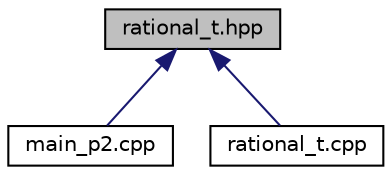 digraph "rational_t.hpp"
{
 // LATEX_PDF_SIZE
  edge [fontname="Helvetica",fontsize="10",labelfontname="Helvetica",labelfontsize="10"];
  node [fontname="Helvetica",fontsize="10",shape=record];
  Node1 [label="rational_t.hpp",height=0.2,width=0.4,color="black", fillcolor="grey75", style="filled", fontcolor="black",tooltip="programa proporcionado por el profesorado para realizar la práctica 2 de Algoritmos y estructura de d..."];
  Node1 -> Node2 [dir="back",color="midnightblue",fontsize="10",style="solid",fontname="Helvetica"];
  Node2 [label="main_p2.cpp",height=0.2,width=0.4,color="black", fillcolor="white", style="filled",URL="$main__p2_8cpp.html",tooltip="programa proporcionado por el profesorado para realizar la práctica 2 de Algoritmos y estructura de d..."];
  Node1 -> Node3 [dir="back",color="midnightblue",fontsize="10",style="solid",fontname="Helvetica"];
  Node3 [label="rational_t.cpp",height=0.2,width=0.4,color="black", fillcolor="white", style="filled",URL="$rational__t_8cpp.html",tooltip="programa proporcionado por el profesorado para realizar la práctica 2 de Algoritmos y estructura de d..."];
}
